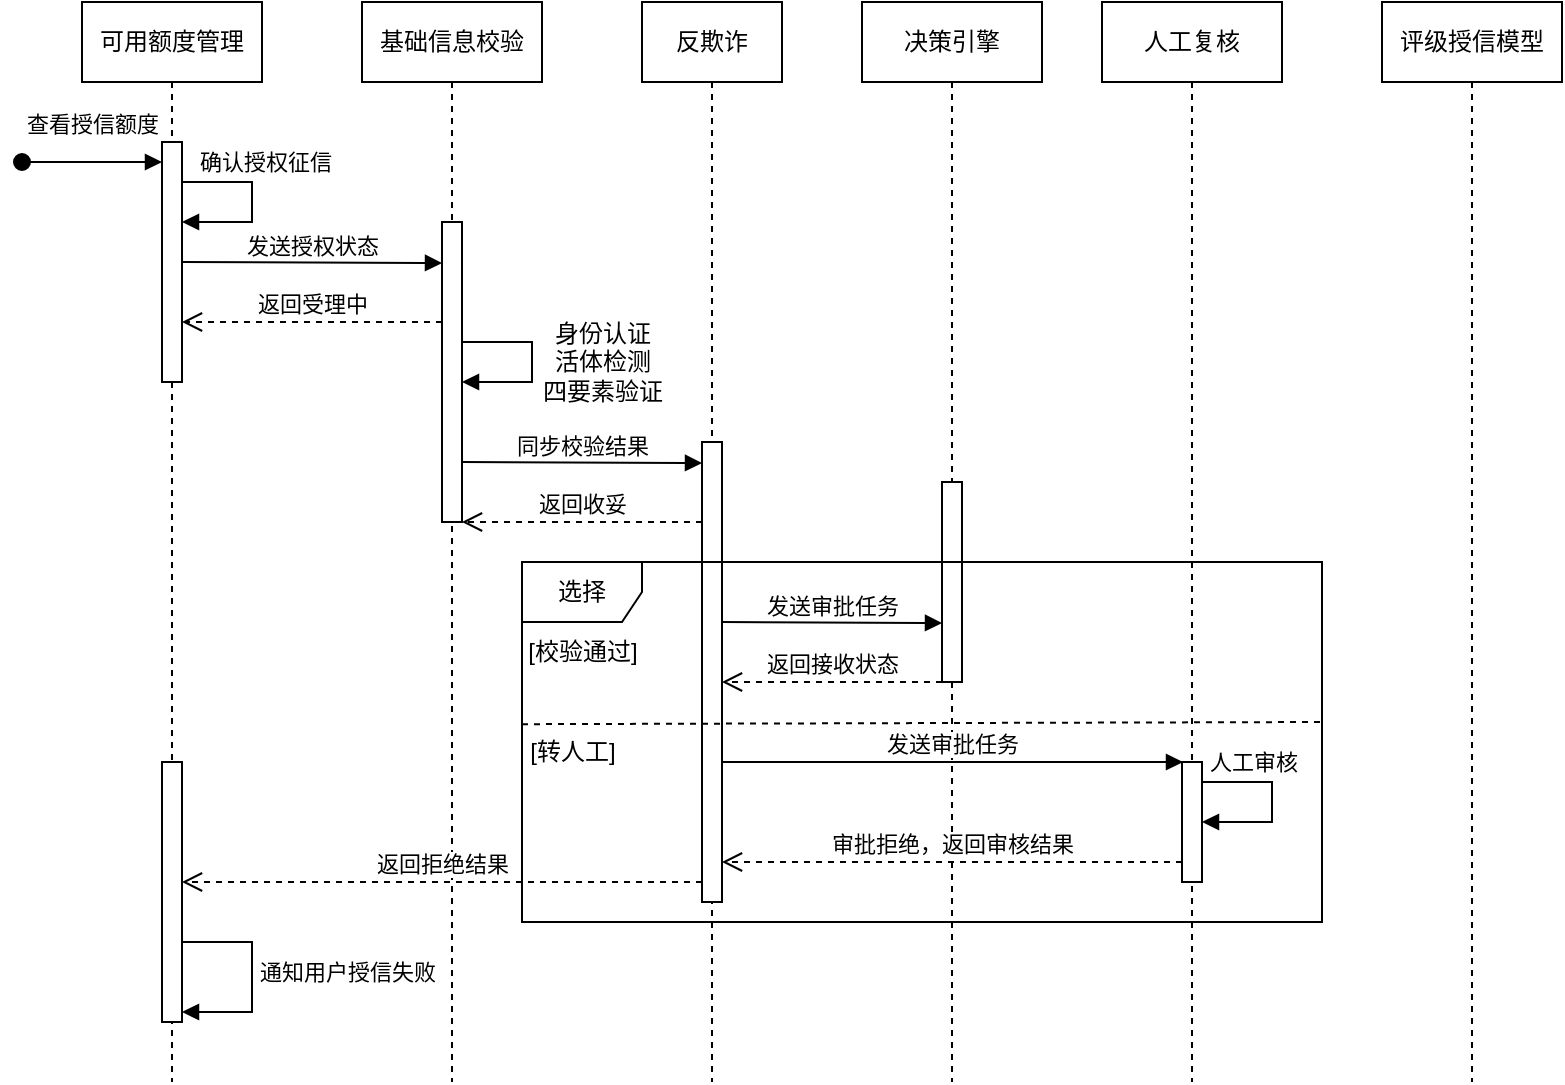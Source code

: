 <mxfile version="22.0.6" type="github">
  <diagram name="第 1 页" id="xwv31RPVGq02u_BUmo36">
    <mxGraphModel dx="1173" dy="772" grid="1" gridSize="10" guides="1" tooltips="1" connect="1" arrows="1" fold="1" page="1" pageScale="1" pageWidth="827" pageHeight="1169" math="0" shadow="0">
      <root>
        <mxCell id="0" />
        <mxCell id="1" parent="0" />
        <mxCell id="psqMjh_VG05WW_Cjcmjr-1" value="可用额度管理" style="shape=umlLifeline;perimeter=lifelinePerimeter;whiteSpace=wrap;html=1;container=1;dropTarget=0;collapsible=0;recursiveResize=0;outlineConnect=0;portConstraint=eastwest;newEdgeStyle={&quot;edgeStyle&quot;:&quot;elbowEdgeStyle&quot;,&quot;elbow&quot;:&quot;vertical&quot;,&quot;curved&quot;:0,&quot;rounded&quot;:0};" parent="1" vertex="1">
          <mxGeometry x="40" y="90" width="90" height="540" as="geometry" />
        </mxCell>
        <mxCell id="psqMjh_VG05WW_Cjcmjr-2" value="" style="html=1;points=[];perimeter=orthogonalPerimeter;outlineConnect=0;targetShapes=umlLifeline;portConstraint=eastwest;newEdgeStyle={&quot;edgeStyle&quot;:&quot;elbowEdgeStyle&quot;,&quot;elbow&quot;:&quot;vertical&quot;,&quot;curved&quot;:0,&quot;rounded&quot;:0};" parent="psqMjh_VG05WW_Cjcmjr-1" vertex="1">
          <mxGeometry x="40" y="70" width="10" height="120" as="geometry" />
        </mxCell>
        <mxCell id="psqMjh_VG05WW_Cjcmjr-3" value="确认授权征信" style="html=1;align=left;spacingLeft=2;endArrow=block;rounded=0;edgeStyle=orthogonalEdgeStyle;curved=0;rounded=0;" parent="psqMjh_VG05WW_Cjcmjr-1" source="psqMjh_VG05WW_Cjcmjr-2" target="psqMjh_VG05WW_Cjcmjr-2" edge="1">
          <mxGeometry x="-0.889" y="10" relative="1" as="geometry">
            <mxPoint x="60" y="90" as="sourcePoint" />
            <Array as="points">
              <mxPoint x="85" y="90" />
              <mxPoint x="85" y="110" />
            </Array>
            <mxPoint x="60" y="120" as="targetPoint" />
            <mxPoint as="offset" />
          </mxGeometry>
        </mxCell>
        <mxCell id="psqMjh_VG05WW_Cjcmjr-54" value="" style="html=1;points=[];perimeter=orthogonalPerimeter;outlineConnect=0;targetShapes=umlLifeline;portConstraint=eastwest;newEdgeStyle={&quot;edgeStyle&quot;:&quot;elbowEdgeStyle&quot;,&quot;elbow&quot;:&quot;vertical&quot;,&quot;curved&quot;:0,&quot;rounded&quot;:0};" parent="psqMjh_VG05WW_Cjcmjr-1" vertex="1">
          <mxGeometry x="40" y="380" width="10" height="130" as="geometry" />
        </mxCell>
        <mxCell id="psqMjh_VG05WW_Cjcmjr-56" value="通知用户授信失败" style="html=1;align=left;spacingLeft=2;endArrow=block;rounded=0;edgeStyle=orthogonalEdgeStyle;curved=0;rounded=0;" parent="psqMjh_VG05WW_Cjcmjr-1" edge="1">
          <mxGeometry x="-0.048" relative="1" as="geometry">
            <mxPoint x="50" y="470" as="sourcePoint" />
            <Array as="points">
              <mxPoint x="85" y="470" />
              <mxPoint x="85" y="505" />
            </Array>
            <mxPoint x="50" y="505" as="targetPoint" />
            <mxPoint as="offset" />
          </mxGeometry>
        </mxCell>
        <mxCell id="psqMjh_VG05WW_Cjcmjr-5" value="查看授信额度" style="html=1;verticalAlign=bottom;startArrow=oval;startFill=1;endArrow=block;startSize=8;edgeStyle=elbowEdgeStyle;elbow=vertical;curved=0;rounded=0;" parent="1" target="psqMjh_VG05WW_Cjcmjr-2" edge="1">
          <mxGeometry y="10" width="60" relative="1" as="geometry">
            <mxPoint x="10" y="170" as="sourcePoint" />
            <mxPoint x="90" y="170" as="targetPoint" />
            <mxPoint as="offset" />
          </mxGeometry>
        </mxCell>
        <mxCell id="psqMjh_VG05WW_Cjcmjr-6" value="基础信息校验" style="shape=umlLifeline;perimeter=lifelinePerimeter;whiteSpace=wrap;html=1;container=1;dropTarget=0;collapsible=0;recursiveResize=0;outlineConnect=0;portConstraint=eastwest;newEdgeStyle={&quot;edgeStyle&quot;:&quot;elbowEdgeStyle&quot;,&quot;elbow&quot;:&quot;vertical&quot;,&quot;curved&quot;:0,&quot;rounded&quot;:0};" parent="1" vertex="1">
          <mxGeometry x="180" y="90" width="90" height="540" as="geometry" />
        </mxCell>
        <mxCell id="psqMjh_VG05WW_Cjcmjr-7" value="" style="html=1;points=[];perimeter=orthogonalPerimeter;outlineConnect=0;targetShapes=umlLifeline;portConstraint=eastwest;newEdgeStyle={&quot;edgeStyle&quot;:&quot;elbowEdgeStyle&quot;,&quot;elbow&quot;:&quot;vertical&quot;,&quot;curved&quot;:0,&quot;rounded&quot;:0};" parent="psqMjh_VG05WW_Cjcmjr-6" vertex="1">
          <mxGeometry x="40" y="110" width="10" height="150" as="geometry" />
        </mxCell>
        <mxCell id="psqMjh_VG05WW_Cjcmjr-8" value="" style="html=1;align=left;spacingLeft=2;endArrow=block;rounded=0;edgeStyle=orthogonalEdgeStyle;curved=0;rounded=0;" parent="psqMjh_VG05WW_Cjcmjr-6" edge="1">
          <mxGeometry x="-0.889" y="10" relative="1" as="geometry">
            <mxPoint x="50" y="170" as="sourcePoint" />
            <Array as="points">
              <mxPoint x="85" y="170" />
              <mxPoint x="85" y="190" />
            </Array>
            <mxPoint x="50" y="190" as="targetPoint" />
            <mxPoint as="offset" />
          </mxGeometry>
        </mxCell>
        <mxCell id="psqMjh_VG05WW_Cjcmjr-9" value="发送授权状态" style="html=1;verticalAlign=bottom;endArrow=block;edgeStyle=elbowEdgeStyle;elbow=vertical;curved=0;rounded=0;" parent="1" edge="1">
          <mxGeometry width="80" relative="1" as="geometry">
            <mxPoint x="90" y="220" as="sourcePoint" />
            <mxPoint x="220" y="220.5" as="targetPoint" />
            <mxPoint as="offset" />
          </mxGeometry>
        </mxCell>
        <mxCell id="psqMjh_VG05WW_Cjcmjr-10" value="返回受理中" style="html=1;verticalAlign=bottom;endArrow=open;dashed=1;endSize=8;edgeStyle=elbowEdgeStyle;elbow=vertical;curved=0;rounded=0;" parent="1" edge="1">
          <mxGeometry relative="1" as="geometry">
            <mxPoint x="220" y="250" as="sourcePoint" />
            <mxPoint x="90" y="250" as="targetPoint" />
          </mxGeometry>
        </mxCell>
        <mxCell id="psqMjh_VG05WW_Cjcmjr-11" value="反欺诈" style="shape=umlLifeline;perimeter=lifelinePerimeter;whiteSpace=wrap;html=1;container=1;dropTarget=0;collapsible=0;recursiveResize=0;outlineConnect=0;portConstraint=eastwest;newEdgeStyle={&quot;edgeStyle&quot;:&quot;elbowEdgeStyle&quot;,&quot;elbow&quot;:&quot;vertical&quot;,&quot;curved&quot;:0,&quot;rounded&quot;:0};" parent="1" vertex="1">
          <mxGeometry x="320" y="90" width="70" height="540" as="geometry" />
        </mxCell>
        <mxCell id="psqMjh_VG05WW_Cjcmjr-12" value="" style="html=1;points=[];perimeter=orthogonalPerimeter;outlineConnect=0;targetShapes=umlLifeline;portConstraint=eastwest;newEdgeStyle={&quot;edgeStyle&quot;:&quot;elbowEdgeStyle&quot;,&quot;elbow&quot;:&quot;vertical&quot;,&quot;curved&quot;:0,&quot;rounded&quot;:0};" parent="psqMjh_VG05WW_Cjcmjr-11" vertex="1">
          <mxGeometry x="30" y="220" width="10" height="230" as="geometry" />
        </mxCell>
        <mxCell id="psqMjh_VG05WW_Cjcmjr-13" value="同步校验结果" style="html=1;verticalAlign=bottom;endArrow=block;edgeStyle=elbowEdgeStyle;elbow=vertical;curved=0;rounded=0;" parent="1" edge="1">
          <mxGeometry width="80" relative="1" as="geometry">
            <mxPoint x="230" y="320" as="sourcePoint" />
            <mxPoint x="350" y="321" as="targetPoint" />
            <mxPoint as="offset" />
          </mxGeometry>
        </mxCell>
        <mxCell id="psqMjh_VG05WW_Cjcmjr-14" value="返回收妥" style="html=1;verticalAlign=bottom;endArrow=open;dashed=1;endSize=8;edgeStyle=elbowEdgeStyle;elbow=vertical;curved=0;rounded=0;" parent="1" edge="1">
          <mxGeometry relative="1" as="geometry">
            <mxPoint x="350" y="350" as="sourcePoint" />
            <mxPoint x="230" y="350" as="targetPoint" />
          </mxGeometry>
        </mxCell>
        <mxCell id="psqMjh_VG05WW_Cjcmjr-15" value="决策引擎" style="shape=umlLifeline;perimeter=lifelinePerimeter;whiteSpace=wrap;html=1;container=1;dropTarget=0;collapsible=0;recursiveResize=0;outlineConnect=0;portConstraint=eastwest;newEdgeStyle={&quot;edgeStyle&quot;:&quot;elbowEdgeStyle&quot;,&quot;elbow&quot;:&quot;vertical&quot;,&quot;curved&quot;:0,&quot;rounded&quot;:0};" parent="1" vertex="1">
          <mxGeometry x="430" y="90" width="90" height="540" as="geometry" />
        </mxCell>
        <mxCell id="psqMjh_VG05WW_Cjcmjr-16" value="" style="html=1;points=[];perimeter=orthogonalPerimeter;outlineConnect=0;targetShapes=umlLifeline;portConstraint=eastwest;newEdgeStyle={&quot;edgeStyle&quot;:&quot;elbowEdgeStyle&quot;,&quot;elbow&quot;:&quot;vertical&quot;,&quot;curved&quot;:0,&quot;rounded&quot;:0};" parent="psqMjh_VG05WW_Cjcmjr-15" vertex="1">
          <mxGeometry x="40" y="240" width="10" height="100" as="geometry" />
        </mxCell>
        <mxCell id="psqMjh_VG05WW_Cjcmjr-19" value="人工复核" style="shape=umlLifeline;perimeter=lifelinePerimeter;whiteSpace=wrap;html=1;container=1;dropTarget=0;collapsible=0;recursiveResize=0;outlineConnect=0;portConstraint=eastwest;newEdgeStyle={&quot;edgeStyle&quot;:&quot;elbowEdgeStyle&quot;,&quot;elbow&quot;:&quot;vertical&quot;,&quot;curved&quot;:0,&quot;rounded&quot;:0};" parent="1" vertex="1">
          <mxGeometry x="550" y="90" width="90" height="540" as="geometry" />
        </mxCell>
        <mxCell id="psqMjh_VG05WW_Cjcmjr-20" value="" style="html=1;points=[];perimeter=orthogonalPerimeter;outlineConnect=0;targetShapes=umlLifeline;portConstraint=eastwest;newEdgeStyle={&quot;edgeStyle&quot;:&quot;elbowEdgeStyle&quot;,&quot;elbow&quot;:&quot;vertical&quot;,&quot;curved&quot;:0,&quot;rounded&quot;:0};" parent="psqMjh_VG05WW_Cjcmjr-19" vertex="1">
          <mxGeometry x="40" y="380" width="10" height="60" as="geometry" />
        </mxCell>
        <mxCell id="psqMjh_VG05WW_Cjcmjr-21" value="身份认证&lt;br&gt;活体检测&lt;br&gt;四要素验证&lt;br&gt;" style="text;html=1;align=center;verticalAlign=middle;resizable=0;points=[];autosize=1;strokeColor=none;fillColor=none;" parent="1" vertex="1">
          <mxGeometry x="260" y="240" width="80" height="60" as="geometry" />
        </mxCell>
        <mxCell id="psqMjh_VG05WW_Cjcmjr-22" value="选择" style="shape=umlFrame;whiteSpace=wrap;html=1;pointerEvents=0;" parent="1" vertex="1">
          <mxGeometry x="260" y="370" width="400" height="180" as="geometry" />
        </mxCell>
        <mxCell id="psqMjh_VG05WW_Cjcmjr-23" value="" style="endArrow=none;dashed=1;html=1;rounded=0;strokeWidth=1;" parent="1" edge="1">
          <mxGeometry width="50" height="50" relative="1" as="geometry">
            <mxPoint x="260" y="451.09" as="sourcePoint" />
            <mxPoint x="660" y="450" as="targetPoint" />
          </mxGeometry>
        </mxCell>
        <mxCell id="psqMjh_VG05WW_Cjcmjr-24" value="[校验通过]" style="text;html=1;align=center;verticalAlign=middle;resizable=0;points=[];autosize=1;strokeColor=none;fillColor=none;" parent="1" vertex="1">
          <mxGeometry x="250" y="400" width="80" height="30" as="geometry" />
        </mxCell>
        <mxCell id="psqMjh_VG05WW_Cjcmjr-25" value="[转人工]" style="text;html=1;align=center;verticalAlign=middle;resizable=0;points=[];autosize=1;strokeColor=none;fillColor=none;" parent="1" vertex="1">
          <mxGeometry x="250" y="450" width="70" height="30" as="geometry" />
        </mxCell>
        <mxCell id="psqMjh_VG05WW_Cjcmjr-26" value="发送审批任务" style="html=1;verticalAlign=bottom;endArrow=block;edgeStyle=elbowEdgeStyle;elbow=vertical;curved=0;rounded=0;" parent="1" edge="1">
          <mxGeometry width="80" relative="1" as="geometry">
            <mxPoint x="360" y="400" as="sourcePoint" />
            <mxPoint x="470" y="401" as="targetPoint" />
            <mxPoint as="offset" />
          </mxGeometry>
        </mxCell>
        <mxCell id="psqMjh_VG05WW_Cjcmjr-27" value="返回接收状态" style="html=1;verticalAlign=bottom;endArrow=open;dashed=1;endSize=8;edgeStyle=elbowEdgeStyle;elbow=vertical;curved=0;rounded=0;" parent="1" edge="1">
          <mxGeometry relative="1" as="geometry">
            <mxPoint x="470" y="430" as="sourcePoint" />
            <mxPoint x="360" y="430" as="targetPoint" />
          </mxGeometry>
        </mxCell>
        <mxCell id="psqMjh_VG05WW_Cjcmjr-28" value="发送审批任务" style="html=1;verticalAlign=bottom;endArrow=block;edgeStyle=elbowEdgeStyle;elbow=vertical;curved=0;rounded=0;" parent="1" edge="1">
          <mxGeometry width="80" relative="1" as="geometry">
            <mxPoint x="359.5" y="470" as="sourcePoint" />
            <mxPoint x="590.5" y="470" as="targetPoint" />
            <mxPoint as="offset" />
          </mxGeometry>
        </mxCell>
        <mxCell id="psqMjh_VG05WW_Cjcmjr-29" value="人工审核" style="html=1;align=left;spacingLeft=2;endArrow=block;rounded=0;edgeStyle=orthogonalEdgeStyle;curved=0;rounded=0;" parent="1" edge="1">
          <mxGeometry x="-1" y="10" relative="1" as="geometry">
            <mxPoint x="600" y="480" as="sourcePoint" />
            <Array as="points">
              <mxPoint x="635" y="480" />
              <mxPoint x="635" y="500" />
            </Array>
            <mxPoint x="600" y="500" as="targetPoint" />
            <mxPoint as="offset" />
          </mxGeometry>
        </mxCell>
        <mxCell id="psqMjh_VG05WW_Cjcmjr-30" value="审批拒绝，返回审核结果" style="html=1;verticalAlign=bottom;endArrow=open;dashed=1;endSize=8;edgeStyle=elbowEdgeStyle;elbow=vertical;curved=0;rounded=0;" parent="1" edge="1">
          <mxGeometry relative="1" as="geometry">
            <mxPoint x="590" y="520" as="sourcePoint" />
            <mxPoint x="360" y="520" as="targetPoint" />
          </mxGeometry>
        </mxCell>
        <mxCell id="psqMjh_VG05WW_Cjcmjr-38" value="评级授信模型" style="shape=umlLifeline;perimeter=lifelinePerimeter;whiteSpace=wrap;html=1;container=1;dropTarget=0;collapsible=0;recursiveResize=0;outlineConnect=0;portConstraint=eastwest;newEdgeStyle={&quot;edgeStyle&quot;:&quot;elbowEdgeStyle&quot;,&quot;elbow&quot;:&quot;vertical&quot;,&quot;curved&quot;:0,&quot;rounded&quot;:0};" parent="1" vertex="1">
          <mxGeometry x="690" y="90" width="90" height="540" as="geometry" />
        </mxCell>
        <mxCell id="psqMjh_VG05WW_Cjcmjr-55" value="返回拒绝结果" style="html=1;verticalAlign=bottom;endArrow=open;dashed=1;endSize=8;edgeStyle=elbowEdgeStyle;elbow=vertical;curved=0;rounded=0;" parent="1" source="psqMjh_VG05WW_Cjcmjr-12" edge="1">
          <mxGeometry relative="1" as="geometry">
            <mxPoint x="320" y="560" as="sourcePoint" />
            <mxPoint x="90" y="530" as="targetPoint" />
            <Array as="points">
              <mxPoint x="230" y="530" />
            </Array>
          </mxGeometry>
        </mxCell>
      </root>
    </mxGraphModel>
  </diagram>
</mxfile>
